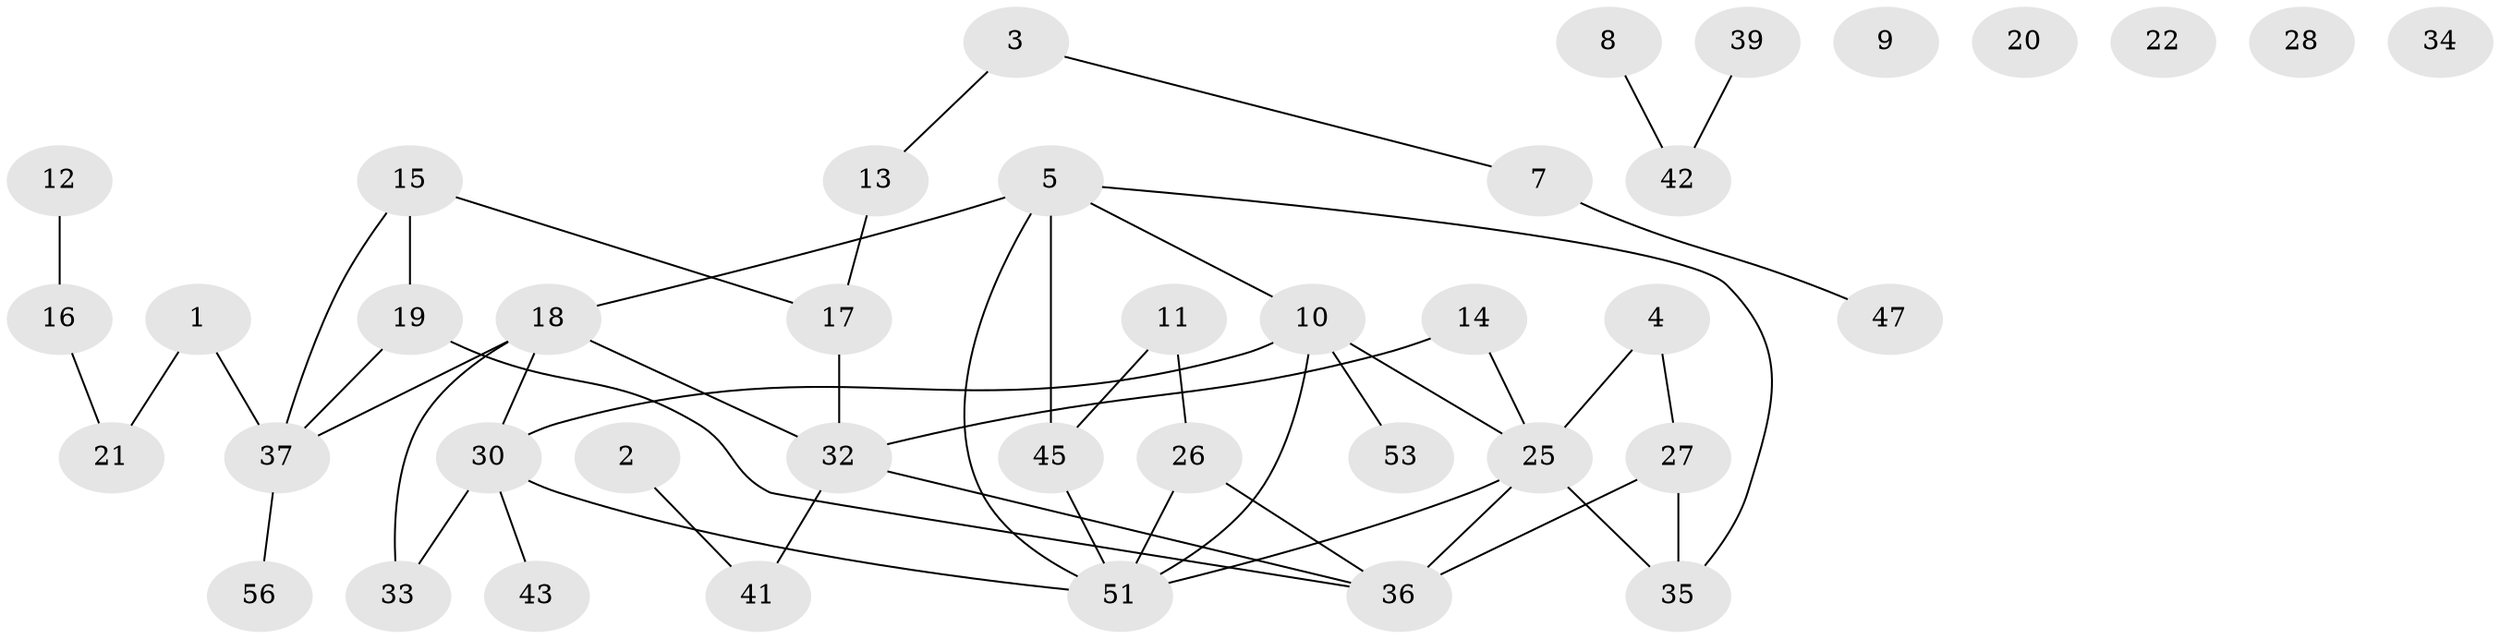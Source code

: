 // original degree distribution, {2: 0.23728813559322035, 1: 0.2033898305084746, 3: 0.3050847457627119, 4: 0.0847457627118644, 0: 0.0847457627118644, 5: 0.03389830508474576, 6: 0.05084745762711865}
// Generated by graph-tools (version 1.1) at 2025/16/03/04/25 18:16:27]
// undirected, 41 vertices, 50 edges
graph export_dot {
graph [start="1"]
  node [color=gray90,style=filled];
  1;
  2;
  3 [super="+23"];
  4;
  5 [super="+55+58+6"];
  7;
  8;
  9;
  10 [super="+48"];
  11;
  12 [super="+52"];
  13;
  14;
  15;
  16;
  17;
  18;
  19 [super="+29"];
  20;
  21 [super="+24+40"];
  22;
  25 [super="+50"];
  26 [super="+59+38"];
  27;
  28;
  30 [super="+31"];
  32;
  33;
  34;
  35;
  36;
  37 [super="+44"];
  39;
  41;
  42;
  43;
  45;
  47;
  51;
  53;
  56;
  1 -- 21;
  1 -- 37;
  2 -- 41;
  3 -- 7;
  3 -- 13;
  4 -- 27;
  4 -- 25;
  5 -- 35;
  5 -- 51;
  5 -- 10;
  5 -- 45;
  5 -- 18;
  7 -- 47;
  8 -- 42;
  10 -- 51;
  10 -- 53;
  10 -- 30;
  10 -- 25;
  11 -- 26 [weight=2];
  11 -- 45;
  12 -- 16 [weight=2];
  13 -- 17;
  14 -- 32;
  14 -- 25;
  15 -- 17;
  15 -- 37;
  15 -- 19;
  16 -- 21;
  17 -- 32;
  18 -- 30;
  18 -- 32;
  18 -- 33;
  18 -- 37;
  19 -- 36;
  19 -- 37;
  25 -- 35;
  25 -- 36 [weight=2];
  25 -- 51;
  26 -- 51;
  26 -- 36;
  27 -- 35;
  27 -- 36;
  30 -- 33;
  30 -- 43;
  30 -- 51;
  32 -- 36;
  32 -- 41;
  37 -- 56;
  39 -- 42;
  45 -- 51;
}
